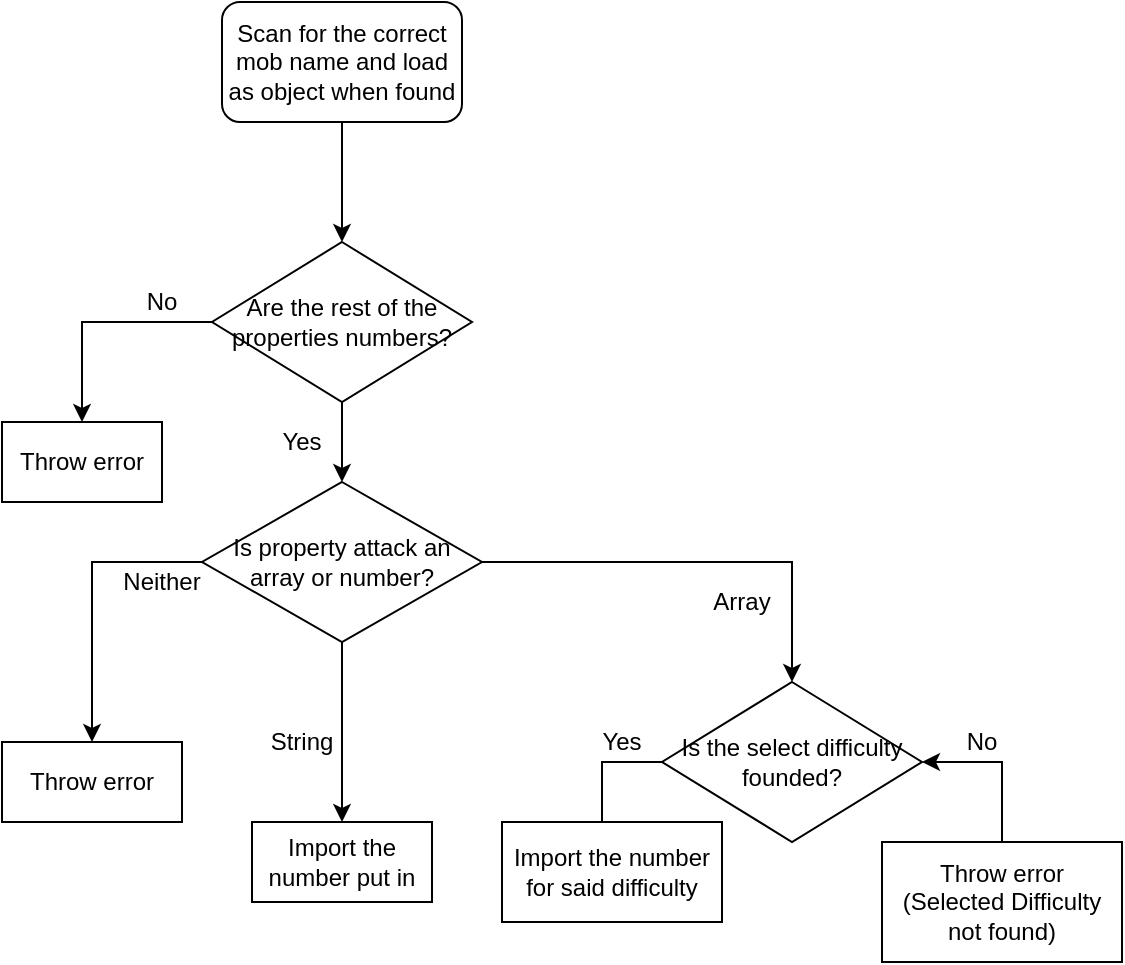 <mxfile>
    <diagram id="EFLUYTiLAFMVj_lMiKP8" name="Page-1">
        <mxGraphModel dx="440" dy="808" grid="1" gridSize="10" guides="1" tooltips="1" connect="1" arrows="1" fold="1" page="1" pageScale="1" pageWidth="850" pageHeight="1100" math="0" shadow="0">
            <root>
                <mxCell id="0"/>
                <mxCell id="1" parent="0"/>
                <mxCell id="23" style="edgeStyle=orthogonalEdgeStyle;rounded=0;orthogonalLoop=1;jettySize=auto;html=1;entryX=0.5;entryY=0;entryDx=0;entryDy=0;" edge="1" parent="1" source="2" target="5">
                    <mxGeometry relative="1" as="geometry"/>
                </mxCell>
                <mxCell id="2" value="Scan for the correct mob name and load as object when found" style="rounded=1;whiteSpace=wrap;html=1;" vertex="1" parent="1">
                    <mxGeometry x="120" y="20" width="120" height="60" as="geometry"/>
                </mxCell>
                <mxCell id="8" style="edgeStyle=orthogonalEdgeStyle;rounded=0;orthogonalLoop=1;jettySize=auto;html=1;entryX=0.5;entryY=0;entryDx=0;entryDy=0;" edge="1" parent="1" source="5" target="7">
                    <mxGeometry relative="1" as="geometry"/>
                </mxCell>
                <mxCell id="11" style="edgeStyle=orthogonalEdgeStyle;rounded=0;orthogonalLoop=1;jettySize=auto;html=1;entryX=0.5;entryY=0;entryDx=0;entryDy=0;" edge="1" parent="1" source="5" target="10">
                    <mxGeometry relative="1" as="geometry"/>
                </mxCell>
                <mxCell id="5" value="&lt;span&gt;Are the rest of the properties numbers?&lt;/span&gt;" style="rhombus;whiteSpace=wrap;html=1;" vertex="1" parent="1">
                    <mxGeometry x="115" y="140" width="130" height="80" as="geometry"/>
                </mxCell>
                <mxCell id="7" value="Throw error" style="rounded=0;whiteSpace=wrap;html=1;" vertex="1" parent="1">
                    <mxGeometry x="10" y="230" width="80" height="40" as="geometry"/>
                </mxCell>
                <mxCell id="17" style="edgeStyle=orthogonalEdgeStyle;rounded=0;orthogonalLoop=1;jettySize=auto;html=1;exitX=0.5;exitY=1;exitDx=0;exitDy=0;" edge="1" parent="1" source="10" target="16">
                    <mxGeometry relative="1" as="geometry">
                        <mxPoint x="185" y="370" as="sourcePoint"/>
                    </mxGeometry>
                </mxCell>
                <mxCell id="18" style="edgeStyle=orthogonalEdgeStyle;rounded=0;orthogonalLoop=1;jettySize=auto;html=1;" edge="1" parent="1" source="10" target="14">
                    <mxGeometry relative="1" as="geometry"/>
                </mxCell>
                <mxCell id="28" style="edgeStyle=orthogonalEdgeStyle;rounded=0;orthogonalLoop=1;jettySize=auto;html=1;entryX=0.5;entryY=0;entryDx=0;entryDy=0;" edge="1" parent="1" source="10" target="27">
                    <mxGeometry relative="1" as="geometry"/>
                </mxCell>
                <mxCell id="10" value="&lt;span&gt;Is property attack an array or number?&lt;/span&gt;" style="rhombus;whiteSpace=wrap;html=1;" vertex="1" parent="1">
                    <mxGeometry x="110" y="260" width="140" height="80" as="geometry"/>
                </mxCell>
                <mxCell id="12" value="No" style="text;html=1;strokeColor=none;fillColor=none;align=center;verticalAlign=middle;whiteSpace=wrap;rounded=0;" vertex="1" parent="1">
                    <mxGeometry x="70" y="160" width="40" height="20" as="geometry"/>
                </mxCell>
                <mxCell id="13" value="Yes" style="text;html=1;strokeColor=none;fillColor=none;align=center;verticalAlign=middle;whiteSpace=wrap;rounded=0;" vertex="1" parent="1">
                    <mxGeometry x="140" y="230" width="40" height="20" as="geometry"/>
                </mxCell>
                <mxCell id="14" value="Throw error" style="rounded=0;whiteSpace=wrap;html=1;" vertex="1" parent="1">
                    <mxGeometry x="10" y="390" width="90" height="40" as="geometry"/>
                </mxCell>
                <mxCell id="16" value="Import the number put in" style="rounded=0;whiteSpace=wrap;html=1;" vertex="1" parent="1">
                    <mxGeometry x="135" y="430" width="90" height="40" as="geometry"/>
                </mxCell>
                <mxCell id="20" value="Neither" style="text;html=1;strokeColor=none;fillColor=none;align=center;verticalAlign=middle;whiteSpace=wrap;rounded=0;" vertex="1" parent="1">
                    <mxGeometry x="70" y="300" width="40" height="20" as="geometry"/>
                </mxCell>
                <mxCell id="21" value="Array" style="text;html=1;strokeColor=none;fillColor=none;align=center;verticalAlign=middle;whiteSpace=wrap;rounded=0;" vertex="1" parent="1">
                    <mxGeometry x="360" y="310" width="40" height="20" as="geometry"/>
                </mxCell>
                <mxCell id="25" value="String" style="text;html=1;strokeColor=none;fillColor=none;align=center;verticalAlign=middle;whiteSpace=wrap;rounded=0;" vertex="1" parent="1">
                    <mxGeometry x="140" y="380" width="40" height="20" as="geometry"/>
                </mxCell>
                <mxCell id="32" style="edgeStyle=orthogonalEdgeStyle;rounded=0;orthogonalLoop=1;jettySize=auto;html=1;entryX=0.5;entryY=0;entryDx=0;entryDy=0;" edge="1" parent="1" source="27" target="29">
                    <mxGeometry relative="1" as="geometry">
                        <Array as="points">
                            <mxPoint x="310" y="400"/>
                            <mxPoint x="310" y="465"/>
                            <mxPoint x="315" y="465"/>
                        </Array>
                    </mxGeometry>
                </mxCell>
                <mxCell id="27" value="Is the select difficulty founded?" style="rhombus;whiteSpace=wrap;html=1;" vertex="1" parent="1">
                    <mxGeometry x="340" y="360" width="130" height="80" as="geometry"/>
                </mxCell>
                <mxCell id="29" value="Import the number for said difficulty" style="rounded=0;whiteSpace=wrap;html=1;" vertex="1" parent="1">
                    <mxGeometry x="260" y="430" width="110" height="50" as="geometry"/>
                </mxCell>
                <mxCell id="39" style="edgeStyle=orthogonalEdgeStyle;rounded=0;orthogonalLoop=1;jettySize=auto;html=1;entryX=1;entryY=0.5;entryDx=0;entryDy=0;" edge="1" parent="1" source="30" target="27">
                    <mxGeometry relative="1" as="geometry"/>
                </mxCell>
                <mxCell id="30" value="Throw error&lt;br&gt;(Selected Difficulty not found)" style="rounded=0;whiteSpace=wrap;html=1;" vertex="1" parent="1">
                    <mxGeometry x="450" y="440" width="120" height="60" as="geometry"/>
                </mxCell>
                <mxCell id="36" value="Yes" style="text;html=1;strokeColor=none;fillColor=none;align=center;verticalAlign=middle;whiteSpace=wrap;rounded=0;" vertex="1" parent="1">
                    <mxGeometry x="300" y="380" width="40" height="20" as="geometry"/>
                </mxCell>
                <mxCell id="37" value="No" style="text;html=1;strokeColor=none;fillColor=none;align=center;verticalAlign=middle;whiteSpace=wrap;rounded=0;rotation=0;" vertex="1" parent="1">
                    <mxGeometry x="480" y="380" width="40" height="20" as="geometry"/>
                </mxCell>
            </root>
        </mxGraphModel>
    </diagram>
</mxfile>
